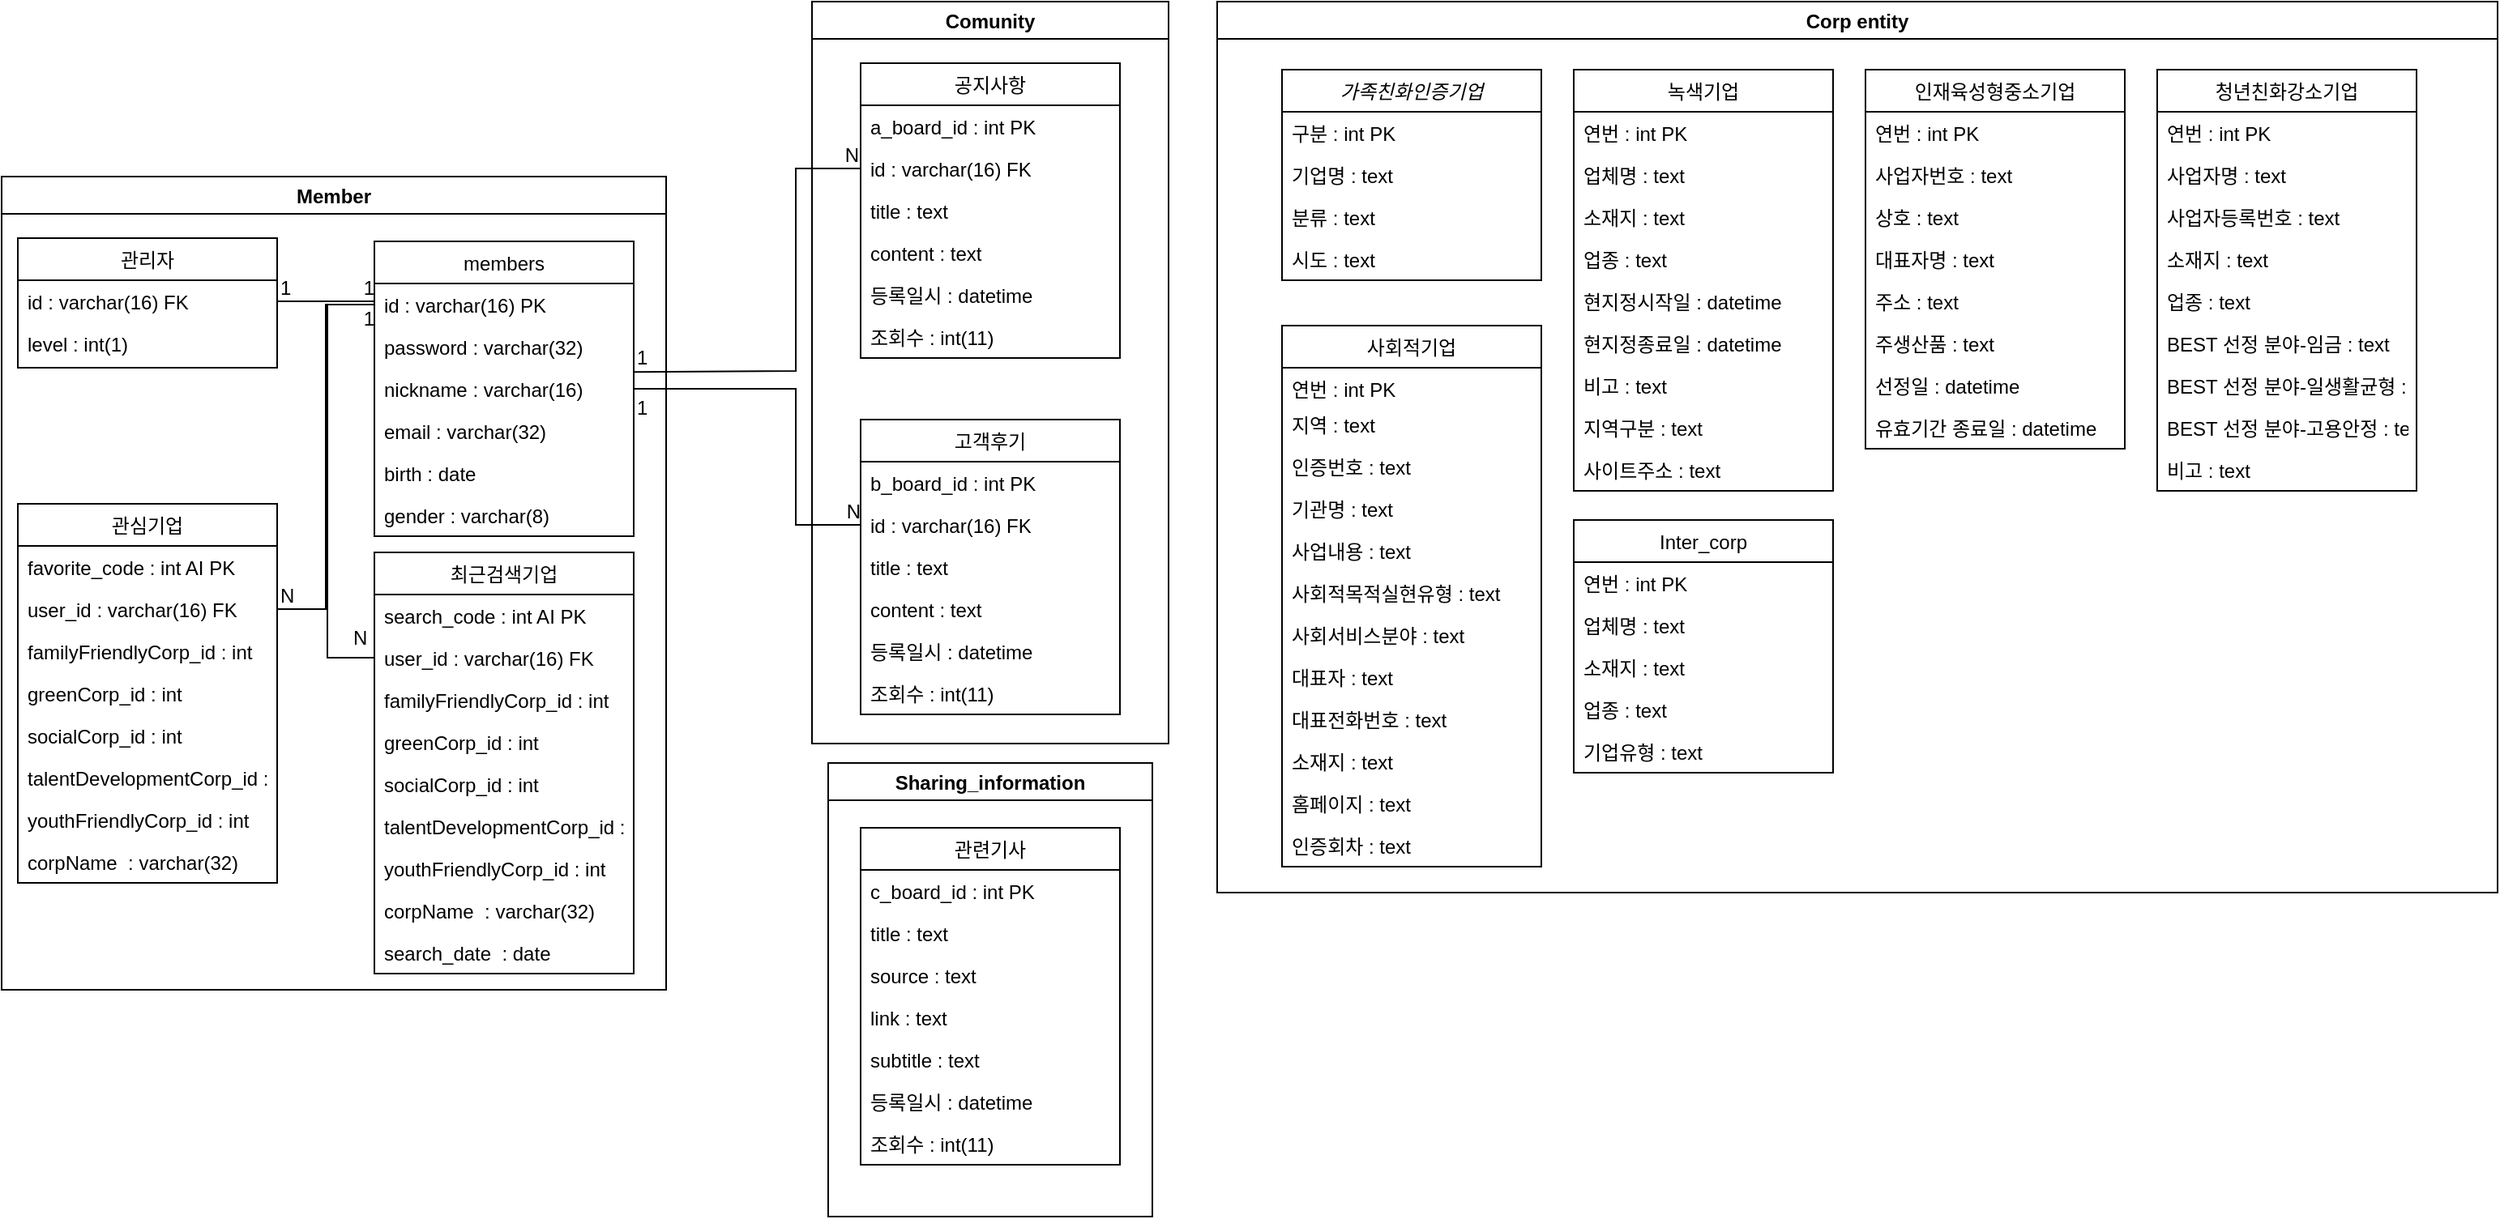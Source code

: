<mxfile version="15.5.2" type="device"><diagram id="C5RBs43oDa-KdzZeNtuy" name="Page-1"><mxGraphModel dx="2653" dy="881" grid="0" gridSize="10" guides="1" tooltips="1" connect="1" arrows="1" fold="1" page="1" pageScale="1" pageWidth="827" pageHeight="1169" math="0" shadow="0"><root><mxCell id="WIyWlLk6GJQsqaUBKTNV-0"/><mxCell id="WIyWlLk6GJQsqaUBKTNV-1" parent="WIyWlLk6GJQsqaUBKTNV-0"/><mxCell id="a91pyk7gyNpJtBXpGfQu-19" value="청년친화강소기업" style="swimlane;fontStyle=0;align=center;verticalAlign=top;childLayout=stackLayout;horizontal=1;startSize=26;horizontalStack=0;resizeParent=1;resizeLast=0;collapsible=1;marginBottom=0;rounded=0;shadow=0;strokeWidth=1;" parent="WIyWlLk6GJQsqaUBKTNV-1" vertex="1"><mxGeometry x="600" y="42" width="160" height="260" as="geometry"><mxRectangle x="550" y="140" width="160" height="26" as="alternateBounds"/></mxGeometry></mxCell><mxCell id="a91pyk7gyNpJtBXpGfQu-20" value="연번 : int PK" style="text;align=left;verticalAlign=top;spacingLeft=4;spacingRight=4;overflow=hidden;rotatable=0;points=[[0,0.5],[1,0.5]];portConstraint=eastwest;" parent="a91pyk7gyNpJtBXpGfQu-19" vertex="1"><mxGeometry y="26" width="160" height="26" as="geometry"/></mxCell><mxCell id="a91pyk7gyNpJtBXpGfQu-21" value="사업자명 : text" style="text;align=left;verticalAlign=top;spacingLeft=4;spacingRight=4;overflow=hidden;rotatable=0;points=[[0,0.5],[1,0.5]];portConstraint=eastwest;rounded=0;shadow=0;html=0;" parent="a91pyk7gyNpJtBXpGfQu-19" vertex="1"><mxGeometry y="52" width="160" height="26" as="geometry"/></mxCell><mxCell id="a91pyk7gyNpJtBXpGfQu-22" value="사업자등록번호 : text" style="text;align=left;verticalAlign=top;spacingLeft=4;spacingRight=4;overflow=hidden;rotatable=0;points=[[0,0.5],[1,0.5]];portConstraint=eastwest;rounded=0;shadow=0;html=0;" parent="a91pyk7gyNpJtBXpGfQu-19" vertex="1"><mxGeometry y="78" width="160" height="26" as="geometry"/></mxCell><mxCell id="a91pyk7gyNpJtBXpGfQu-23" value="소재지 : text" style="text;align=left;verticalAlign=top;spacingLeft=4;spacingRight=4;overflow=hidden;rotatable=0;points=[[0,0.5],[1,0.5]];portConstraint=eastwest;rounded=0;shadow=0;html=0;" parent="a91pyk7gyNpJtBXpGfQu-19" vertex="1"><mxGeometry y="104" width="160" height="26" as="geometry"/></mxCell><mxCell id="a91pyk7gyNpJtBXpGfQu-24" value="업종 : text" style="text;align=left;verticalAlign=top;spacingLeft=4;spacingRight=4;overflow=hidden;rotatable=0;points=[[0,0.5],[1,0.5]];portConstraint=eastwest;rounded=0;shadow=0;html=0;" parent="a91pyk7gyNpJtBXpGfQu-19" vertex="1"><mxGeometry y="130" width="160" height="26" as="geometry"/></mxCell><mxCell id="a91pyk7gyNpJtBXpGfQu-25" value="BEST 선정 분야-임금 : text" style="text;align=left;verticalAlign=top;spacingLeft=4;spacingRight=4;overflow=hidden;rotatable=0;points=[[0,0.5],[1,0.5]];portConstraint=eastwest;rounded=0;shadow=0;html=0;" parent="a91pyk7gyNpJtBXpGfQu-19" vertex="1"><mxGeometry y="156" width="160" height="26" as="geometry"/></mxCell><mxCell id="a91pyk7gyNpJtBXpGfQu-26" value="BEST 선정 분야-일생활균형 : text" style="text;align=left;verticalAlign=top;spacingLeft=4;spacingRight=4;overflow=hidden;rotatable=0;points=[[0,0.5],[1,0.5]];portConstraint=eastwest;rounded=0;shadow=0;html=0;" parent="a91pyk7gyNpJtBXpGfQu-19" vertex="1"><mxGeometry y="182" width="160" height="26" as="geometry"/></mxCell><mxCell id="a91pyk7gyNpJtBXpGfQu-27" value="BEST 선정 분야-고용안정 : text" style="text;align=left;verticalAlign=top;spacingLeft=4;spacingRight=4;overflow=hidden;rotatable=0;points=[[0,0.5],[1,0.5]];portConstraint=eastwest;rounded=0;shadow=0;html=0;" parent="a91pyk7gyNpJtBXpGfQu-19" vertex="1"><mxGeometry y="208" width="160" height="26" as="geometry"/></mxCell><mxCell id="a91pyk7gyNpJtBXpGfQu-28" value="비고 : text" style="text;align=left;verticalAlign=top;spacingLeft=4;spacingRight=4;overflow=hidden;rotatable=0;points=[[0,0.5],[1,0.5]];portConstraint=eastwest;rounded=0;shadow=0;html=0;" parent="a91pyk7gyNpJtBXpGfQu-19" vertex="1"><mxGeometry y="234" width="160" height="26" as="geometry"/></mxCell><mxCell id="a91pyk7gyNpJtBXpGfQu-31" value="Corp entity" style="swimlane;" parent="WIyWlLk6GJQsqaUBKTNV-1" vertex="1"><mxGeometry x="20" width="790" height="550" as="geometry"/></mxCell><mxCell id="a91pyk7gyNpJtBXpGfQu-32" value="가족친화인증기업" style="swimlane;fontStyle=2;align=center;verticalAlign=top;childLayout=stackLayout;horizontal=1;startSize=26;horizontalStack=0;resizeParent=1;resizeLast=0;collapsible=1;marginBottom=0;rounded=0;shadow=0;strokeWidth=1;" parent="a91pyk7gyNpJtBXpGfQu-31" vertex="1"><mxGeometry x="40" y="42" width="160" height="130" as="geometry"><mxRectangle x="230" y="140" width="160" height="26" as="alternateBounds"/></mxGeometry></mxCell><mxCell id="a91pyk7gyNpJtBXpGfQu-33" value="구분 : int PK" style="text;align=left;verticalAlign=top;spacingLeft=4;spacingRight=4;overflow=hidden;rotatable=0;points=[[0,0.5],[1,0.5]];portConstraint=eastwest;" parent="a91pyk7gyNpJtBXpGfQu-32" vertex="1"><mxGeometry y="26" width="160" height="26" as="geometry"/></mxCell><mxCell id="a91pyk7gyNpJtBXpGfQu-34" value="기업명 : text" style="text;align=left;verticalAlign=top;spacingLeft=4;spacingRight=4;overflow=hidden;rotatable=0;points=[[0,0.5],[1,0.5]];portConstraint=eastwest;rounded=0;shadow=0;html=0;" parent="a91pyk7gyNpJtBXpGfQu-32" vertex="1"><mxGeometry y="52" width="160" height="26" as="geometry"/></mxCell><mxCell id="a91pyk7gyNpJtBXpGfQu-35" value="분류 : text" style="text;align=left;verticalAlign=top;spacingLeft=4;spacingRight=4;overflow=hidden;rotatable=0;points=[[0,0.5],[1,0.5]];portConstraint=eastwest;rounded=0;shadow=0;html=0;" parent="a91pyk7gyNpJtBXpGfQu-32" vertex="1"><mxGeometry y="78" width="160" height="26" as="geometry"/></mxCell><mxCell id="a91pyk7gyNpJtBXpGfQu-36" value="시도 : text" style="text;align=left;verticalAlign=top;spacingLeft=4;spacingRight=4;overflow=hidden;rotatable=0;points=[[0,0.5],[1,0.5]];portConstraint=eastwest;rounded=0;shadow=0;html=0;" parent="a91pyk7gyNpJtBXpGfQu-32" vertex="1"><mxGeometry y="104" width="160" height="26" as="geometry"/></mxCell><mxCell id="a91pyk7gyNpJtBXpGfQu-37" value="녹색기업" style="swimlane;fontStyle=0;align=center;verticalAlign=top;childLayout=stackLayout;horizontal=1;startSize=26;horizontalStack=0;resizeParent=1;resizeLast=0;collapsible=1;marginBottom=0;rounded=0;shadow=0;strokeWidth=1;" parent="a91pyk7gyNpJtBXpGfQu-31" vertex="1"><mxGeometry x="220" y="42" width="160" height="260" as="geometry"><mxRectangle x="550" y="140" width="160" height="26" as="alternateBounds"/></mxGeometry></mxCell><mxCell id="a91pyk7gyNpJtBXpGfQu-38" value="연번 : int PK" style="text;align=left;verticalAlign=top;spacingLeft=4;spacingRight=4;overflow=hidden;rotatable=0;points=[[0,0.5],[1,0.5]];portConstraint=eastwest;" parent="a91pyk7gyNpJtBXpGfQu-37" vertex="1"><mxGeometry y="26" width="160" height="26" as="geometry"/></mxCell><mxCell id="a91pyk7gyNpJtBXpGfQu-39" value="업체명 : text" style="text;align=left;verticalAlign=top;spacingLeft=4;spacingRight=4;overflow=hidden;rotatable=0;points=[[0,0.5],[1,0.5]];portConstraint=eastwest;rounded=0;shadow=0;html=0;" parent="a91pyk7gyNpJtBXpGfQu-37" vertex="1"><mxGeometry y="52" width="160" height="26" as="geometry"/></mxCell><mxCell id="a91pyk7gyNpJtBXpGfQu-40" value="소재지 : text" style="text;align=left;verticalAlign=top;spacingLeft=4;spacingRight=4;overflow=hidden;rotatable=0;points=[[0,0.5],[1,0.5]];portConstraint=eastwest;rounded=0;shadow=0;html=0;" parent="a91pyk7gyNpJtBXpGfQu-37" vertex="1"><mxGeometry y="78" width="160" height="26" as="geometry"/></mxCell><mxCell id="a91pyk7gyNpJtBXpGfQu-41" value="업종 : text" style="text;align=left;verticalAlign=top;spacingLeft=4;spacingRight=4;overflow=hidden;rotatable=0;points=[[0,0.5],[1,0.5]];portConstraint=eastwest;rounded=0;shadow=0;html=0;" parent="a91pyk7gyNpJtBXpGfQu-37" vertex="1"><mxGeometry y="104" width="160" height="26" as="geometry"/></mxCell><mxCell id="a91pyk7gyNpJtBXpGfQu-42" value="현지정시작일 : datetime" style="text;align=left;verticalAlign=top;spacingLeft=4;spacingRight=4;overflow=hidden;rotatable=0;points=[[0,0.5],[1,0.5]];portConstraint=eastwest;rounded=0;shadow=0;html=0;" parent="a91pyk7gyNpJtBXpGfQu-37" vertex="1"><mxGeometry y="130" width="160" height="26" as="geometry"/></mxCell><mxCell id="a91pyk7gyNpJtBXpGfQu-43" value="현지정종료일 : datetime" style="text;align=left;verticalAlign=top;spacingLeft=4;spacingRight=4;overflow=hidden;rotatable=0;points=[[0,0.5],[1,0.5]];portConstraint=eastwest;rounded=0;shadow=0;html=0;" parent="a91pyk7gyNpJtBXpGfQu-37" vertex="1"><mxGeometry y="156" width="160" height="26" as="geometry"/></mxCell><mxCell id="a91pyk7gyNpJtBXpGfQu-44" value="비고 : text" style="text;align=left;verticalAlign=top;spacingLeft=4;spacingRight=4;overflow=hidden;rotatable=0;points=[[0,0.5],[1,0.5]];portConstraint=eastwest;rounded=0;shadow=0;html=0;" parent="a91pyk7gyNpJtBXpGfQu-37" vertex="1"><mxGeometry y="182" width="160" height="26" as="geometry"/></mxCell><mxCell id="a91pyk7gyNpJtBXpGfQu-45" value="지역구분 : text" style="text;align=left;verticalAlign=top;spacingLeft=4;spacingRight=4;overflow=hidden;rotatable=0;points=[[0,0.5],[1,0.5]];portConstraint=eastwest;rounded=0;shadow=0;html=0;" parent="a91pyk7gyNpJtBXpGfQu-37" vertex="1"><mxGeometry y="208" width="160" height="26" as="geometry"/></mxCell><mxCell id="a91pyk7gyNpJtBXpGfQu-46" value="사이트주소 : text" style="text;align=left;verticalAlign=top;spacingLeft=4;spacingRight=4;overflow=hidden;rotatable=0;points=[[0,0.5],[1,0.5]];portConstraint=eastwest;rounded=0;shadow=0;html=0;" parent="a91pyk7gyNpJtBXpGfQu-37" vertex="1"><mxGeometry y="234" width="160" height="26" as="geometry"/></mxCell><mxCell id="a91pyk7gyNpJtBXpGfQu-47" value="인재육성형중소기업" style="swimlane;fontStyle=0;align=center;verticalAlign=top;childLayout=stackLayout;horizontal=1;startSize=26;horizontalStack=0;resizeParent=1;resizeLast=0;collapsible=1;marginBottom=0;rounded=0;shadow=0;strokeWidth=1;" parent="a91pyk7gyNpJtBXpGfQu-31" vertex="1"><mxGeometry x="400" y="42" width="160" height="234" as="geometry"><mxRectangle x="550" y="140" width="160" height="26" as="alternateBounds"/></mxGeometry></mxCell><mxCell id="a91pyk7gyNpJtBXpGfQu-48" value="연번 : int PK" style="text;align=left;verticalAlign=top;spacingLeft=4;spacingRight=4;overflow=hidden;rotatable=0;points=[[0,0.5],[1,0.5]];portConstraint=eastwest;" parent="a91pyk7gyNpJtBXpGfQu-47" vertex="1"><mxGeometry y="26" width="160" height="26" as="geometry"/></mxCell><mxCell id="a91pyk7gyNpJtBXpGfQu-49" value="사업자번호 : text" style="text;align=left;verticalAlign=top;spacingLeft=4;spacingRight=4;overflow=hidden;rotatable=0;points=[[0,0.5],[1,0.5]];portConstraint=eastwest;rounded=0;shadow=0;html=0;" parent="a91pyk7gyNpJtBXpGfQu-47" vertex="1"><mxGeometry y="52" width="160" height="26" as="geometry"/></mxCell><mxCell id="a91pyk7gyNpJtBXpGfQu-50" value="상호 : text" style="text;align=left;verticalAlign=top;spacingLeft=4;spacingRight=4;overflow=hidden;rotatable=0;points=[[0,0.5],[1,0.5]];portConstraint=eastwest;rounded=0;shadow=0;html=0;" parent="a91pyk7gyNpJtBXpGfQu-47" vertex="1"><mxGeometry y="78" width="160" height="26" as="geometry"/></mxCell><mxCell id="a91pyk7gyNpJtBXpGfQu-51" value="대표자명 : text" style="text;align=left;verticalAlign=top;spacingLeft=4;spacingRight=4;overflow=hidden;rotatable=0;points=[[0,0.5],[1,0.5]];portConstraint=eastwest;rounded=0;shadow=0;html=0;" parent="a91pyk7gyNpJtBXpGfQu-47" vertex="1"><mxGeometry y="104" width="160" height="26" as="geometry"/></mxCell><mxCell id="a91pyk7gyNpJtBXpGfQu-52" value="주소 : text" style="text;align=left;verticalAlign=top;spacingLeft=4;spacingRight=4;overflow=hidden;rotatable=0;points=[[0,0.5],[1,0.5]];portConstraint=eastwest;rounded=0;shadow=0;html=0;" parent="a91pyk7gyNpJtBXpGfQu-47" vertex="1"><mxGeometry y="130" width="160" height="26" as="geometry"/></mxCell><mxCell id="a91pyk7gyNpJtBXpGfQu-53" value="주생산품 : text" style="text;align=left;verticalAlign=top;spacingLeft=4;spacingRight=4;overflow=hidden;rotatable=0;points=[[0,0.5],[1,0.5]];portConstraint=eastwest;rounded=0;shadow=0;html=0;" parent="a91pyk7gyNpJtBXpGfQu-47" vertex="1"><mxGeometry y="156" width="160" height="26" as="geometry"/></mxCell><mxCell id="a91pyk7gyNpJtBXpGfQu-54" value="선정일 : datetime" style="text;align=left;verticalAlign=top;spacingLeft=4;spacingRight=4;overflow=hidden;rotatable=0;points=[[0,0.5],[1,0.5]];portConstraint=eastwest;rounded=0;shadow=0;html=0;" parent="a91pyk7gyNpJtBXpGfQu-47" vertex="1"><mxGeometry y="182" width="160" height="26" as="geometry"/></mxCell><mxCell id="a91pyk7gyNpJtBXpGfQu-55" value="유효기간 종료일 : datetime" style="text;align=left;verticalAlign=top;spacingLeft=4;spacingRight=4;overflow=hidden;rotatable=0;points=[[0,0.5],[1,0.5]];portConstraint=eastwest;rounded=0;shadow=0;html=0;" parent="a91pyk7gyNpJtBXpGfQu-47" vertex="1"><mxGeometry y="208" width="160" height="26" as="geometry"/></mxCell><mxCell id="Lf-l6h3Pdl-UOhg28O7X-0" value="사회적기업" style="swimlane;fontStyle=0;align=center;verticalAlign=top;childLayout=stackLayout;horizontal=1;startSize=26;horizontalStack=0;resizeParent=1;resizeLast=0;collapsible=1;marginBottom=0;rounded=0;shadow=0;strokeWidth=1;" parent="a91pyk7gyNpJtBXpGfQu-31" vertex="1"><mxGeometry x="40" y="200" width="160" height="334" as="geometry"><mxRectangle x="550" y="140" width="160" height="26" as="alternateBounds"/></mxGeometry></mxCell><mxCell id="Lf-l6h3Pdl-UOhg28O7X-1" value="연번 : int PK" style="text;align=left;verticalAlign=top;spacingLeft=4;spacingRight=4;overflow=hidden;rotatable=0;points=[[0,0.5],[1,0.5]];portConstraint=eastwest;" parent="Lf-l6h3Pdl-UOhg28O7X-0" vertex="1"><mxGeometry y="26" width="160" height="22" as="geometry"/></mxCell><mxCell id="Lf-l6h3Pdl-UOhg28O7X-2" value="지역 : text" style="text;align=left;verticalAlign=top;spacingLeft=4;spacingRight=4;overflow=hidden;rotatable=0;points=[[0,0.5],[1,0.5]];portConstraint=eastwest;rounded=0;shadow=0;html=0;" parent="Lf-l6h3Pdl-UOhg28O7X-0" vertex="1"><mxGeometry y="48" width="160" height="26" as="geometry"/></mxCell><mxCell id="Lf-l6h3Pdl-UOhg28O7X-3" value="인증번호 : text    " style="text;align=left;verticalAlign=top;spacingLeft=4;spacingRight=4;overflow=hidden;rotatable=0;points=[[0,0.5],[1,0.5]];portConstraint=eastwest;rounded=0;shadow=0;html=0;" parent="Lf-l6h3Pdl-UOhg28O7X-0" vertex="1"><mxGeometry y="74" width="160" height="26" as="geometry"/></mxCell><mxCell id="Lf-l6h3Pdl-UOhg28O7X-4" value="기관명 : text" style="text;align=left;verticalAlign=top;spacingLeft=4;spacingRight=4;overflow=hidden;rotatable=0;points=[[0,0.5],[1,0.5]];portConstraint=eastwest;rounded=0;shadow=0;html=0;" parent="Lf-l6h3Pdl-UOhg28O7X-0" vertex="1"><mxGeometry y="100" width="160" height="26" as="geometry"/></mxCell><mxCell id="Lf-l6h3Pdl-UOhg28O7X-5" value="사업내용 : text" style="text;align=left;verticalAlign=top;spacingLeft=4;spacingRight=4;overflow=hidden;rotatable=0;points=[[0,0.5],[1,0.5]];portConstraint=eastwest;rounded=0;shadow=0;html=0;" parent="Lf-l6h3Pdl-UOhg28O7X-0" vertex="1"><mxGeometry y="126" width="160" height="26" as="geometry"/></mxCell><mxCell id="Lf-l6h3Pdl-UOhg28O7X-6" value="사회적목적실현유형 : text" style="text;align=left;verticalAlign=top;spacingLeft=4;spacingRight=4;overflow=hidden;rotatable=0;points=[[0,0.5],[1,0.5]];portConstraint=eastwest;rounded=0;shadow=0;html=0;" parent="Lf-l6h3Pdl-UOhg28O7X-0" vertex="1"><mxGeometry y="152" width="160" height="26" as="geometry"/></mxCell><mxCell id="Lf-l6h3Pdl-UOhg28O7X-7" value="사회서비스분야 : text" style="text;align=left;verticalAlign=top;spacingLeft=4;spacingRight=4;overflow=hidden;rotatable=0;points=[[0,0.5],[1,0.5]];portConstraint=eastwest;rounded=0;shadow=0;html=0;" parent="Lf-l6h3Pdl-UOhg28O7X-0" vertex="1"><mxGeometry y="178" width="160" height="26" as="geometry"/></mxCell><mxCell id="Lf-l6h3Pdl-UOhg28O7X-8" value="대표자 : text" style="text;align=left;verticalAlign=top;spacingLeft=4;spacingRight=4;overflow=hidden;rotatable=0;points=[[0,0.5],[1,0.5]];portConstraint=eastwest;rounded=0;shadow=0;html=0;" parent="Lf-l6h3Pdl-UOhg28O7X-0" vertex="1"><mxGeometry y="204" width="160" height="26" as="geometry"/></mxCell><mxCell id="Lf-l6h3Pdl-UOhg28O7X-9" value="대표전화번호 : text" style="text;align=left;verticalAlign=top;spacingLeft=4;spacingRight=4;overflow=hidden;rotatable=0;points=[[0,0.5],[1,0.5]];portConstraint=eastwest;rounded=0;shadow=0;html=0;" parent="Lf-l6h3Pdl-UOhg28O7X-0" vertex="1"><mxGeometry y="230" width="160" height="26" as="geometry"/></mxCell><mxCell id="Lf-l6h3Pdl-UOhg28O7X-11" value="소재지 : text" style="text;align=left;verticalAlign=top;spacingLeft=4;spacingRight=4;overflow=hidden;rotatable=0;points=[[0,0.5],[1,0.5]];portConstraint=eastwest;rounded=0;shadow=0;html=0;" parent="Lf-l6h3Pdl-UOhg28O7X-0" vertex="1"><mxGeometry y="256" width="160" height="26" as="geometry"/></mxCell><mxCell id="Lf-l6h3Pdl-UOhg28O7X-13" value="홈페이지 : text" style="text;align=left;verticalAlign=top;spacingLeft=4;spacingRight=4;overflow=hidden;rotatable=0;points=[[0,0.5],[1,0.5]];portConstraint=eastwest;rounded=0;shadow=0;html=0;" parent="Lf-l6h3Pdl-UOhg28O7X-0" vertex="1"><mxGeometry y="282" width="160" height="26" as="geometry"/></mxCell><mxCell id="Lf-l6h3Pdl-UOhg28O7X-14" value="인증회차 : text" style="text;align=left;verticalAlign=top;spacingLeft=4;spacingRight=4;overflow=hidden;rotatable=0;points=[[0,0.5],[1,0.5]];portConstraint=eastwest;rounded=0;shadow=0;html=0;" parent="Lf-l6h3Pdl-UOhg28O7X-0" vertex="1"><mxGeometry y="308" width="160" height="26" as="geometry"/></mxCell><mxCell id="KkOy24Xyz2Y0xOCBQTUt-0" value="Inter_corp" style="swimlane;fontStyle=0;align=center;verticalAlign=top;childLayout=stackLayout;horizontal=1;startSize=26;horizontalStack=0;resizeParent=1;resizeLast=0;collapsible=1;marginBottom=0;rounded=0;shadow=0;strokeWidth=1;" parent="a91pyk7gyNpJtBXpGfQu-31" vertex="1"><mxGeometry x="220" y="320" width="160" height="156" as="geometry"><mxRectangle x="550" y="140" width="160" height="26" as="alternateBounds"/></mxGeometry></mxCell><mxCell id="KkOy24Xyz2Y0xOCBQTUt-1" value="연번 : int PK" style="text;align=left;verticalAlign=top;spacingLeft=4;spacingRight=4;overflow=hidden;rotatable=0;points=[[0,0.5],[1,0.5]];portConstraint=eastwest;" parent="KkOy24Xyz2Y0xOCBQTUt-0" vertex="1"><mxGeometry y="26" width="160" height="26" as="geometry"/></mxCell><mxCell id="KkOy24Xyz2Y0xOCBQTUt-2" value="업체명 : text" style="text;align=left;verticalAlign=top;spacingLeft=4;spacingRight=4;overflow=hidden;rotatable=0;points=[[0,0.5],[1,0.5]];portConstraint=eastwest;rounded=0;shadow=0;html=0;" parent="KkOy24Xyz2Y0xOCBQTUt-0" vertex="1"><mxGeometry y="52" width="160" height="26" as="geometry"/></mxCell><mxCell id="KkOy24Xyz2Y0xOCBQTUt-3" value="소재지 : text" style="text;align=left;verticalAlign=top;spacingLeft=4;spacingRight=4;overflow=hidden;rotatable=0;points=[[0,0.5],[1,0.5]];portConstraint=eastwest;rounded=0;shadow=0;html=0;" parent="KkOy24Xyz2Y0xOCBQTUt-0" vertex="1"><mxGeometry y="78" width="160" height="26" as="geometry"/></mxCell><mxCell id="KkOy24Xyz2Y0xOCBQTUt-4" value="업종 : text" style="text;align=left;verticalAlign=top;spacingLeft=4;spacingRight=4;overflow=hidden;rotatable=0;points=[[0,0.5],[1,0.5]];portConstraint=eastwest;rounded=0;shadow=0;html=0;" parent="KkOy24Xyz2Y0xOCBQTUt-0" vertex="1"><mxGeometry y="104" width="160" height="26" as="geometry"/></mxCell><mxCell id="KkOy24Xyz2Y0xOCBQTUt-5" value="기업유형 : text" style="text;align=left;verticalAlign=top;spacingLeft=4;spacingRight=4;overflow=hidden;rotatable=0;points=[[0,0.5],[1,0.5]];portConstraint=eastwest;rounded=0;shadow=0;html=0;" parent="KkOy24Xyz2Y0xOCBQTUt-0" vertex="1"><mxGeometry y="130" width="160" height="26" as="geometry"/></mxCell><mxCell id="a91pyk7gyNpJtBXpGfQu-81" value="members" style="swimlane;fontStyle=0;align=center;verticalAlign=top;childLayout=stackLayout;horizontal=1;startSize=26;horizontalStack=0;resizeParent=1;resizeLast=0;collapsible=1;marginBottom=0;rounded=0;shadow=0;strokeWidth=1;" parent="WIyWlLk6GJQsqaUBKTNV-1" vertex="1"><mxGeometry x="-500" y="148" width="160" height="182" as="geometry"><mxRectangle x="550" y="140" width="160" height="26" as="alternateBounds"/></mxGeometry></mxCell><mxCell id="NT6KiNGa5uSSTmGlqLlA-0" value="" style="endArrow=none;html=1;rounded=0;exitX=1;exitY=0.5;exitDx=0;exitDy=0;" parent="a91pyk7gyNpJtBXpGfQu-81" edge="1" source="a91pyk7gyNpJtBXpGfQu-94"><mxGeometry relative="1" as="geometry"><mxPoint x="-30" y="44" as="sourcePoint"/><mxPoint y="37" as="targetPoint"/><Array as="points"><mxPoint x="-30" y="37"/></Array></mxGeometry></mxCell><mxCell id="NT6KiNGa5uSSTmGlqLlA-1" value="1" style="resizable=0;html=1;align=left;verticalAlign=bottom;" parent="NT6KiNGa5uSSTmGlqLlA-0" connectable="0" vertex="1"><mxGeometry x="-1" relative="1" as="geometry"/></mxCell><mxCell id="NT6KiNGa5uSSTmGlqLlA-2" value="1" style="resizable=0;html=1;align=right;verticalAlign=bottom;" parent="NT6KiNGa5uSSTmGlqLlA-0" connectable="0" vertex="1"><mxGeometry x="1" relative="1" as="geometry"/></mxCell><mxCell id="a91pyk7gyNpJtBXpGfQu-82" value="id : varchar(16) PK" style="text;align=left;verticalAlign=top;spacingLeft=4;spacingRight=4;overflow=hidden;rotatable=0;points=[[0,0.5],[1,0.5]];portConstraint=eastwest;" parent="a91pyk7gyNpJtBXpGfQu-81" vertex="1"><mxGeometry y="26" width="160" height="26" as="geometry"/></mxCell><mxCell id="a91pyk7gyNpJtBXpGfQu-83" value="password : varchar(32)" style="text;align=left;verticalAlign=top;spacingLeft=4;spacingRight=4;overflow=hidden;rotatable=0;points=[[0,0.5],[1,0.5]];portConstraint=eastwest;rounded=0;shadow=0;html=0;" parent="a91pyk7gyNpJtBXpGfQu-81" vertex="1"><mxGeometry y="52" width="160" height="26" as="geometry"/></mxCell><mxCell id="a91pyk7gyNpJtBXpGfQu-84" value="nickname : varchar(16)" style="text;align=left;verticalAlign=top;spacingLeft=4;spacingRight=4;overflow=hidden;rotatable=0;points=[[0,0.5],[1,0.5]];portConstraint=eastwest;rounded=0;shadow=0;html=0;" parent="a91pyk7gyNpJtBXpGfQu-81" vertex="1"><mxGeometry y="78" width="160" height="26" as="geometry"/></mxCell><mxCell id="a91pyk7gyNpJtBXpGfQu-85" value="email : varchar(32)" style="text;align=left;verticalAlign=top;spacingLeft=4;spacingRight=4;overflow=hidden;rotatable=0;points=[[0,0.5],[1,0.5]];portConstraint=eastwest;rounded=0;shadow=0;html=0;" parent="a91pyk7gyNpJtBXpGfQu-81" vertex="1"><mxGeometry y="104" width="160" height="26" as="geometry"/></mxCell><mxCell id="a91pyk7gyNpJtBXpGfQu-86" value="birth : date" style="text;align=left;verticalAlign=top;spacingLeft=4;spacingRight=4;overflow=hidden;rotatable=0;points=[[0,0.5],[1,0.5]];portConstraint=eastwest;rounded=0;shadow=0;html=0;" parent="a91pyk7gyNpJtBXpGfQu-81" vertex="1"><mxGeometry y="130" width="160" height="26" as="geometry"/></mxCell><mxCell id="a91pyk7gyNpJtBXpGfQu-87" value="gender : varchar(8)" style="text;align=left;verticalAlign=top;spacingLeft=4;spacingRight=4;overflow=hidden;rotatable=0;points=[[0,0.5],[1,0.5]];portConstraint=eastwest;rounded=0;shadow=0;html=0;" parent="a91pyk7gyNpJtBXpGfQu-81" vertex="1"><mxGeometry y="156" width="160" height="26" as="geometry"/></mxCell><mxCell id="a91pyk7gyNpJtBXpGfQu-108" value="공지사항" style="swimlane;fontStyle=0;align=center;verticalAlign=top;childLayout=stackLayout;horizontal=1;startSize=26;horizontalStack=0;resizeParent=1;resizeLast=0;collapsible=1;marginBottom=0;rounded=0;shadow=0;strokeWidth=1;" parent="WIyWlLk6GJQsqaUBKTNV-1" vertex="1"><mxGeometry x="-200" y="38" width="160" height="182" as="geometry"><mxRectangle x="550" y="140" width="160" height="26" as="alternateBounds"/></mxGeometry></mxCell><mxCell id="a91pyk7gyNpJtBXpGfQu-109" value="a_board_id : int PK" style="text;align=left;verticalAlign=top;spacingLeft=4;spacingRight=4;overflow=hidden;rotatable=0;points=[[0,0.5],[1,0.5]];portConstraint=eastwest;" parent="a91pyk7gyNpJtBXpGfQu-108" vertex="1"><mxGeometry y="26" width="160" height="26" as="geometry"/></mxCell><mxCell id="a91pyk7gyNpJtBXpGfQu-110" value="id : varchar(16) FK" style="text;align=left;verticalAlign=top;spacingLeft=4;spacingRight=4;overflow=hidden;rotatable=0;points=[[0,0.5],[1,0.5]];portConstraint=eastwest;rounded=0;shadow=0;html=0;" parent="a91pyk7gyNpJtBXpGfQu-108" vertex="1"><mxGeometry y="52" width="160" height="26" as="geometry"/></mxCell><mxCell id="a91pyk7gyNpJtBXpGfQu-111" value="title : text" style="text;align=left;verticalAlign=top;spacingLeft=4;spacingRight=4;overflow=hidden;rotatable=0;points=[[0,0.5],[1,0.5]];portConstraint=eastwest;rounded=0;shadow=0;html=0;" parent="a91pyk7gyNpJtBXpGfQu-108" vertex="1"><mxGeometry y="78" width="160" height="26" as="geometry"/></mxCell><mxCell id="a91pyk7gyNpJtBXpGfQu-112" value="content : text" style="text;align=left;verticalAlign=top;spacingLeft=4;spacingRight=4;overflow=hidden;rotatable=0;points=[[0,0.5],[1,0.5]];portConstraint=eastwest;rounded=0;shadow=0;html=0;" parent="a91pyk7gyNpJtBXpGfQu-108" vertex="1"><mxGeometry y="104" width="160" height="26" as="geometry"/></mxCell><mxCell id="a91pyk7gyNpJtBXpGfQu-114" value="등록일시 : datetime" style="text;align=left;verticalAlign=top;spacingLeft=4;spacingRight=4;overflow=hidden;rotatable=0;points=[[0,0.5],[1,0.5]];portConstraint=eastwest;rounded=0;shadow=0;html=0;" parent="a91pyk7gyNpJtBXpGfQu-108" vertex="1"><mxGeometry y="130" width="160" height="26" as="geometry"/></mxCell><mxCell id="a91pyk7gyNpJtBXpGfQu-115" value="조회수 : int(11)" style="text;align=left;verticalAlign=top;spacingLeft=4;spacingRight=4;overflow=hidden;rotatable=0;points=[[0,0.5],[1,0.5]];portConstraint=eastwest;rounded=0;shadow=0;html=0;" parent="a91pyk7gyNpJtBXpGfQu-108" vertex="1"><mxGeometry y="156" width="160" height="26" as="geometry"/></mxCell><mxCell id="a91pyk7gyNpJtBXpGfQu-116" value="고객후기" style="swimlane;fontStyle=0;align=center;verticalAlign=top;childLayout=stackLayout;horizontal=1;startSize=26;horizontalStack=0;resizeParent=1;resizeLast=0;collapsible=1;marginBottom=0;rounded=0;shadow=0;strokeWidth=1;" parent="WIyWlLk6GJQsqaUBKTNV-1" vertex="1"><mxGeometry x="-200" y="258" width="160" height="182" as="geometry"><mxRectangle x="550" y="140" width="160" height="26" as="alternateBounds"/></mxGeometry></mxCell><mxCell id="a91pyk7gyNpJtBXpGfQu-117" value="b_board_id : int PK" style="text;align=left;verticalAlign=top;spacingLeft=4;spacingRight=4;overflow=hidden;rotatable=0;points=[[0,0.5],[1,0.5]];portConstraint=eastwest;" parent="a91pyk7gyNpJtBXpGfQu-116" vertex="1"><mxGeometry y="26" width="160" height="26" as="geometry"/></mxCell><mxCell id="a91pyk7gyNpJtBXpGfQu-118" value="id : varchar(16) FK" style="text;align=left;verticalAlign=top;spacingLeft=4;spacingRight=4;overflow=hidden;rotatable=0;points=[[0,0.5],[1,0.5]];portConstraint=eastwest;rounded=0;shadow=0;html=0;" parent="a91pyk7gyNpJtBXpGfQu-116" vertex="1"><mxGeometry y="52" width="160" height="26" as="geometry"/></mxCell><mxCell id="a91pyk7gyNpJtBXpGfQu-119" value="title : text" style="text;align=left;verticalAlign=top;spacingLeft=4;spacingRight=4;overflow=hidden;rotatable=0;points=[[0,0.5],[1,0.5]];portConstraint=eastwest;rounded=0;shadow=0;html=0;" parent="a91pyk7gyNpJtBXpGfQu-116" vertex="1"><mxGeometry y="78" width="160" height="26" as="geometry"/></mxCell><mxCell id="a91pyk7gyNpJtBXpGfQu-120" value="content : text" style="text;align=left;verticalAlign=top;spacingLeft=4;spacingRight=4;overflow=hidden;rotatable=0;points=[[0,0.5],[1,0.5]];portConstraint=eastwest;rounded=0;shadow=0;html=0;" parent="a91pyk7gyNpJtBXpGfQu-116" vertex="1"><mxGeometry y="104" width="160" height="26" as="geometry"/></mxCell><mxCell id="a91pyk7gyNpJtBXpGfQu-121" value="등록일시 : datetime" style="text;align=left;verticalAlign=top;spacingLeft=4;spacingRight=4;overflow=hidden;rotatable=0;points=[[0,0.5],[1,0.5]];portConstraint=eastwest;rounded=0;shadow=0;html=0;" parent="a91pyk7gyNpJtBXpGfQu-116" vertex="1"><mxGeometry y="130" width="160" height="26" as="geometry"/></mxCell><mxCell id="a91pyk7gyNpJtBXpGfQu-122" value="조회수 : int(11)" style="text;align=left;verticalAlign=top;spacingLeft=4;spacingRight=4;overflow=hidden;rotatable=0;points=[[0,0.5],[1,0.5]];portConstraint=eastwest;rounded=0;shadow=0;html=0;" parent="a91pyk7gyNpJtBXpGfQu-116" vertex="1"><mxGeometry y="156" width="160" height="26" as="geometry"/></mxCell><mxCell id="a91pyk7gyNpJtBXpGfQu-135" value="" style="endArrow=none;html=1;rounded=0;entryX=0;entryY=0.5;entryDx=0;entryDy=0;exitX=1.003;exitY=0.1;exitDx=0;exitDy=0;exitPerimeter=0;" parent="WIyWlLk6GJQsqaUBKTNV-1" source="a91pyk7gyNpJtBXpGfQu-84" target="a91pyk7gyNpJtBXpGfQu-110" edge="1"><mxGeometry relative="1" as="geometry"><mxPoint x="-285" y="228" as="sourcePoint"/><mxPoint x="-125" y="228" as="targetPoint"/><Array as="points"><mxPoint x="-240" y="228"/><mxPoint x="-240" y="103"/></Array></mxGeometry></mxCell><mxCell id="a91pyk7gyNpJtBXpGfQu-136" value="1" style="resizable=0;html=1;align=left;verticalAlign=bottom;" parent="a91pyk7gyNpJtBXpGfQu-135" connectable="0" vertex="1"><mxGeometry x="-1" relative="1" as="geometry"/></mxCell><mxCell id="a91pyk7gyNpJtBXpGfQu-137" value="N" style="resizable=0;html=1;align=right;verticalAlign=bottom;" parent="a91pyk7gyNpJtBXpGfQu-135" connectable="0" vertex="1"><mxGeometry x="1" relative="1" as="geometry"/></mxCell><mxCell id="a91pyk7gyNpJtBXpGfQu-138" value="" style="endArrow=none;html=1;rounded=0;entryX=0;entryY=0.5;entryDx=0;entryDy=0;exitX=1;exitY=0.5;exitDx=0;exitDy=0;" parent="WIyWlLk6GJQsqaUBKTNV-1" source="a91pyk7gyNpJtBXpGfQu-84" target="a91pyk7gyNpJtBXpGfQu-118" edge="1"><mxGeometry relative="1" as="geometry"><mxPoint x="-285" y="238" as="sourcePoint"/><mxPoint x="-210" y="358" as="targetPoint"/><Array as="points"><mxPoint x="-240" y="239"/><mxPoint x="-240" y="323"/></Array></mxGeometry></mxCell><mxCell id="a91pyk7gyNpJtBXpGfQu-139" value="1" style="resizable=0;html=1;align=left;verticalAlign=bottom;" parent="a91pyk7gyNpJtBXpGfQu-138" connectable="0" vertex="1"><mxGeometry x="-1" relative="1" as="geometry"><mxPoint y="20" as="offset"/></mxGeometry></mxCell><mxCell id="a91pyk7gyNpJtBXpGfQu-140" value="N" style="resizable=0;html=1;align=right;verticalAlign=bottom;" parent="a91pyk7gyNpJtBXpGfQu-138" connectable="0" vertex="1"><mxGeometry x="1" relative="1" as="geometry"/></mxCell><mxCell id="a91pyk7gyNpJtBXpGfQu-141" value="Member" style="swimlane;" parent="WIyWlLk6GJQsqaUBKTNV-1" vertex="1"><mxGeometry x="-730" y="108" width="410" height="502" as="geometry"/></mxCell><mxCell id="Ja6GYktV8ri90k5-H1q8-9" value="관심기업" style="swimlane;fontStyle=0;align=center;verticalAlign=top;childLayout=stackLayout;horizontal=1;startSize=26;horizontalStack=0;resizeParent=1;resizeLast=0;collapsible=1;marginBottom=0;rounded=0;shadow=0;strokeWidth=1;" vertex="1" parent="a91pyk7gyNpJtBXpGfQu-141"><mxGeometry x="10" y="202" width="160" height="234" as="geometry"><mxRectangle x="550" y="140" width="160" height="26" as="alternateBounds"/></mxGeometry></mxCell><mxCell id="Ja6GYktV8ri90k5-H1q8-10" value="favorite_code : int AI PK" style="text;align=left;verticalAlign=top;spacingLeft=4;spacingRight=4;overflow=hidden;rotatable=0;points=[[0,0.5],[1,0.5]];portConstraint=eastwest;" vertex="1" parent="Ja6GYktV8ri90k5-H1q8-9"><mxGeometry y="26" width="160" height="26" as="geometry"/></mxCell><mxCell id="Ja6GYktV8ri90k5-H1q8-11" value="user_id : varchar(16) FK" style="text;align=left;verticalAlign=top;spacingLeft=4;spacingRight=4;overflow=hidden;rotatable=0;points=[[0,0.5],[1,0.5]];portConstraint=eastwest;rounded=0;shadow=0;html=0;" vertex="1" parent="Ja6GYktV8ri90k5-H1q8-9"><mxGeometry y="52" width="160" height="26" as="geometry"/></mxCell><mxCell id="Ja6GYktV8ri90k5-H1q8-12" value="familyFriendlyCorp_id : int" style="text;align=left;verticalAlign=top;spacingLeft=4;spacingRight=4;overflow=hidden;rotatable=0;points=[[0,0.5],[1,0.5]];portConstraint=eastwest;rounded=0;shadow=0;html=0;" vertex="1" parent="Ja6GYktV8ri90k5-H1q8-9"><mxGeometry y="78" width="160" height="26" as="geometry"/></mxCell><mxCell id="Ja6GYktV8ri90k5-H1q8-13" value="greenCorp_id : int" style="text;align=left;verticalAlign=top;spacingLeft=4;spacingRight=4;overflow=hidden;rotatable=0;points=[[0,0.5],[1,0.5]];portConstraint=eastwest;rounded=0;shadow=0;html=0;" vertex="1" parent="Ja6GYktV8ri90k5-H1q8-9"><mxGeometry y="104" width="160" height="26" as="geometry"/></mxCell><mxCell id="Ja6GYktV8ri90k5-H1q8-14" value="socialCorp_id : int" style="text;align=left;verticalAlign=top;spacingLeft=4;spacingRight=4;overflow=hidden;rotatable=0;points=[[0,0.5],[1,0.5]];portConstraint=eastwest;rounded=0;shadow=0;html=0;" vertex="1" parent="Ja6GYktV8ri90k5-H1q8-9"><mxGeometry y="130" width="160" height="26" as="geometry"/></mxCell><mxCell id="Ja6GYktV8ri90k5-H1q8-15" value="talentDevelopmentCorp_id : int" style="text;align=left;verticalAlign=top;spacingLeft=4;spacingRight=4;overflow=hidden;rotatable=0;points=[[0,0.5],[1,0.5]];portConstraint=eastwest;rounded=0;shadow=0;html=0;" vertex="1" parent="Ja6GYktV8ri90k5-H1q8-9"><mxGeometry y="156" width="160" height="26" as="geometry"/></mxCell><mxCell id="Ja6GYktV8ri90k5-H1q8-16" value="youthFriendlyCorp_id : int" style="text;align=left;verticalAlign=top;spacingLeft=4;spacingRight=4;overflow=hidden;rotatable=0;points=[[0,0.5],[1,0.5]];portConstraint=eastwest;rounded=0;shadow=0;html=0;" vertex="1" parent="Ja6GYktV8ri90k5-H1q8-9"><mxGeometry y="182" width="160" height="26" as="geometry"/></mxCell><mxCell id="Ja6GYktV8ri90k5-H1q8-17" value="corpName  : varchar(32)" style="text;align=left;verticalAlign=top;spacingLeft=4;spacingRight=4;overflow=hidden;rotatable=0;points=[[0,0.5],[1,0.5]];portConstraint=eastwest;rounded=0;shadow=0;html=0;" vertex="1" parent="Ja6GYktV8ri90k5-H1q8-9"><mxGeometry y="208" width="160" height="26" as="geometry"/></mxCell><mxCell id="Ja6GYktV8ri90k5-H1q8-0" value="최근검색기업" style="swimlane;fontStyle=0;align=center;verticalAlign=top;childLayout=stackLayout;horizontal=1;startSize=26;horizontalStack=0;resizeParent=1;resizeLast=0;collapsible=1;marginBottom=0;rounded=0;shadow=0;strokeWidth=1;" vertex="1" parent="a91pyk7gyNpJtBXpGfQu-141"><mxGeometry x="230" y="232" width="160" height="260" as="geometry"><mxRectangle x="550" y="140" width="160" height="26" as="alternateBounds"/></mxGeometry></mxCell><mxCell id="Ja6GYktV8ri90k5-H1q8-1" value="search_code : int AI PK" style="text;align=left;verticalAlign=top;spacingLeft=4;spacingRight=4;overflow=hidden;rotatable=0;points=[[0,0.5],[1,0.5]];portConstraint=eastwest;" vertex="1" parent="Ja6GYktV8ri90k5-H1q8-0"><mxGeometry y="26" width="160" height="26" as="geometry"/></mxCell><mxCell id="Ja6GYktV8ri90k5-H1q8-2" value="user_id : varchar(16) FK" style="text;align=left;verticalAlign=top;spacingLeft=4;spacingRight=4;overflow=hidden;rotatable=0;points=[[0,0.5],[1,0.5]];portConstraint=eastwest;rounded=0;shadow=0;html=0;" vertex="1" parent="Ja6GYktV8ri90k5-H1q8-0"><mxGeometry y="52" width="160" height="26" as="geometry"/></mxCell><mxCell id="Ja6GYktV8ri90k5-H1q8-3" value="familyFriendlyCorp_id : int" style="text;align=left;verticalAlign=top;spacingLeft=4;spacingRight=4;overflow=hidden;rotatable=0;points=[[0,0.5],[1,0.5]];portConstraint=eastwest;rounded=0;shadow=0;html=0;" vertex="1" parent="Ja6GYktV8ri90k5-H1q8-0"><mxGeometry y="78" width="160" height="26" as="geometry"/></mxCell><mxCell id="Ja6GYktV8ri90k5-H1q8-4" value="greenCorp_id : int" style="text;align=left;verticalAlign=top;spacingLeft=4;spacingRight=4;overflow=hidden;rotatable=0;points=[[0,0.5],[1,0.5]];portConstraint=eastwest;rounded=0;shadow=0;html=0;" vertex="1" parent="Ja6GYktV8ri90k5-H1q8-0"><mxGeometry y="104" width="160" height="26" as="geometry"/></mxCell><mxCell id="Ja6GYktV8ri90k5-H1q8-5" value="socialCorp_id : int" style="text;align=left;verticalAlign=top;spacingLeft=4;spacingRight=4;overflow=hidden;rotatable=0;points=[[0,0.5],[1,0.5]];portConstraint=eastwest;rounded=0;shadow=0;html=0;" vertex="1" parent="Ja6GYktV8ri90k5-H1q8-0"><mxGeometry y="130" width="160" height="26" as="geometry"/></mxCell><mxCell id="Ja6GYktV8ri90k5-H1q8-6" value="talentDevelopmentCorp_id : int" style="text;align=left;verticalAlign=top;spacingLeft=4;spacingRight=4;overflow=hidden;rotatable=0;points=[[0,0.5],[1,0.5]];portConstraint=eastwest;rounded=0;shadow=0;html=0;" vertex="1" parent="Ja6GYktV8ri90k5-H1q8-0"><mxGeometry y="156" width="160" height="26" as="geometry"/></mxCell><mxCell id="Ja6GYktV8ri90k5-H1q8-7" value="youthFriendlyCorp_id : int" style="text;align=left;verticalAlign=top;spacingLeft=4;spacingRight=4;overflow=hidden;rotatable=0;points=[[0,0.5],[1,0.5]];portConstraint=eastwest;rounded=0;shadow=0;html=0;" vertex="1" parent="Ja6GYktV8ri90k5-H1q8-0"><mxGeometry y="182" width="160" height="26" as="geometry"/></mxCell><mxCell id="Ja6GYktV8ri90k5-H1q8-8" value="corpName  : varchar(32)" style="text;align=left;verticalAlign=top;spacingLeft=4;spacingRight=4;overflow=hidden;rotatable=0;points=[[0,0.5],[1,0.5]];portConstraint=eastwest;rounded=0;shadow=0;html=0;" vertex="1" parent="Ja6GYktV8ri90k5-H1q8-0"><mxGeometry y="208" width="160" height="26" as="geometry"/></mxCell><mxCell id="Ja6GYktV8ri90k5-H1q8-18" value="search_date  : date" style="text;align=left;verticalAlign=top;spacingLeft=4;spacingRight=4;overflow=hidden;rotatable=0;points=[[0,0.5],[1,0.5]];portConstraint=eastwest;rounded=0;shadow=0;html=0;" vertex="1" parent="Ja6GYktV8ri90k5-H1q8-0"><mxGeometry y="234" width="160" height="26" as="geometry"/></mxCell><mxCell id="a91pyk7gyNpJtBXpGfQu-93" value="관리자" style="swimlane;fontStyle=0;align=center;verticalAlign=top;childLayout=stackLayout;horizontal=1;startSize=26;horizontalStack=0;resizeParent=1;resizeLast=0;collapsible=1;marginBottom=0;rounded=0;shadow=0;strokeWidth=1;" parent="a91pyk7gyNpJtBXpGfQu-141" vertex="1"><mxGeometry x="10" y="38" width="160" height="80" as="geometry"><mxRectangle x="550" y="140" width="160" height="26" as="alternateBounds"/></mxGeometry></mxCell><mxCell id="a91pyk7gyNpJtBXpGfQu-94" value="id : varchar(16) FK" style="text;align=left;verticalAlign=top;spacingLeft=4;spacingRight=4;overflow=hidden;rotatable=0;points=[[0,0.5],[1,0.5]];portConstraint=eastwest;" parent="a91pyk7gyNpJtBXpGfQu-93" vertex="1"><mxGeometry y="26" width="160" height="26" as="geometry"/></mxCell><mxCell id="NT6KiNGa5uSSTmGlqLlA-9" value="level : int(1)" style="text;align=left;verticalAlign=top;spacingLeft=4;spacingRight=4;overflow=hidden;rotatable=0;points=[[0,0.5],[1,0.5]];portConstraint=eastwest;" parent="a91pyk7gyNpJtBXpGfQu-93" vertex="1"><mxGeometry y="52" width="160" height="26" as="geometry"/></mxCell><mxCell id="NT6KiNGa5uSSTmGlqLlA-7" value="Comunity" style="swimlane;hachureGap=4;pointerEvents=0;" parent="WIyWlLk6GJQsqaUBKTNV-1" vertex="1"><mxGeometry x="-230" width="220" height="458" as="geometry"/></mxCell><mxCell id="C7Xs49F-xh7rw-AqCgBa-14" value="Sharing_information" style="swimlane;hachureGap=4;pointerEvents=0;" parent="WIyWlLk6GJQsqaUBKTNV-1" vertex="1"><mxGeometry x="-220" y="470" width="200" height="280" as="geometry"/></mxCell><mxCell id="C7Xs49F-xh7rw-AqCgBa-0" value="관련기사" style="swimlane;fontStyle=0;align=center;verticalAlign=top;childLayout=stackLayout;horizontal=1;startSize=26;horizontalStack=0;resizeParent=1;resizeLast=0;collapsible=1;marginBottom=0;rounded=0;shadow=0;strokeWidth=1;" parent="C7Xs49F-xh7rw-AqCgBa-14" vertex="1"><mxGeometry x="20" y="40" width="160" height="208" as="geometry"><mxRectangle x="550" y="140" width="160" height="26" as="alternateBounds"/></mxGeometry></mxCell><mxCell id="C7Xs49F-xh7rw-AqCgBa-1" value="c_board_id : int PK" style="text;align=left;verticalAlign=top;spacingLeft=4;spacingRight=4;overflow=hidden;rotatable=0;points=[[0,0.5],[1,0.5]];portConstraint=eastwest;" parent="C7Xs49F-xh7rw-AqCgBa-0" vertex="1"><mxGeometry y="26" width="160" height="26" as="geometry"/></mxCell><mxCell id="C7Xs49F-xh7rw-AqCgBa-3" value="title : text" style="text;align=left;verticalAlign=top;spacingLeft=4;spacingRight=4;overflow=hidden;rotatable=0;points=[[0,0.5],[1,0.5]];portConstraint=eastwest;rounded=0;shadow=0;html=0;" parent="C7Xs49F-xh7rw-AqCgBa-0" vertex="1"><mxGeometry y="52" width="160" height="26" as="geometry"/></mxCell><mxCell id="C7Xs49F-xh7rw-AqCgBa-4" value="source : text" style="text;align=left;verticalAlign=top;spacingLeft=4;spacingRight=4;overflow=hidden;rotatable=0;points=[[0,0.5],[1,0.5]];portConstraint=eastwest;rounded=0;shadow=0;html=0;" parent="C7Xs49F-xh7rw-AqCgBa-0" vertex="1"><mxGeometry y="78" width="160" height="26" as="geometry"/></mxCell><mxCell id="C7Xs49F-xh7rw-AqCgBa-6" value="link : text" style="text;align=left;verticalAlign=top;spacingLeft=4;spacingRight=4;overflow=hidden;rotatable=0;points=[[0,0.5],[1,0.5]];portConstraint=eastwest;rounded=0;shadow=0;html=0;" parent="C7Xs49F-xh7rw-AqCgBa-0" vertex="1"><mxGeometry y="104" width="160" height="26" as="geometry"/></mxCell><mxCell id="C7Xs49F-xh7rw-AqCgBa-8" value="subtitle : text" style="text;align=left;verticalAlign=top;spacingLeft=4;spacingRight=4;overflow=hidden;rotatable=0;points=[[0,0.5],[1,0.5]];portConstraint=eastwest;rounded=0;shadow=0;html=0;" parent="C7Xs49F-xh7rw-AqCgBa-0" vertex="1"><mxGeometry y="130" width="160" height="26" as="geometry"/></mxCell><mxCell id="C7Xs49F-xh7rw-AqCgBa-9" value="등록일시 : datetime" style="text;align=left;verticalAlign=top;spacingLeft=4;spacingRight=4;overflow=hidden;rotatable=0;points=[[0,0.5],[1,0.5]];portConstraint=eastwest;rounded=0;shadow=0;html=0;" parent="C7Xs49F-xh7rw-AqCgBa-0" vertex="1"><mxGeometry y="156" width="160" height="26" as="geometry"/></mxCell><mxCell id="C7Xs49F-xh7rw-AqCgBa-10" value="조회수 : int(11)" style="text;align=left;verticalAlign=top;spacingLeft=4;spacingRight=4;overflow=hidden;rotatable=0;points=[[0,0.5],[1,0.5]];portConstraint=eastwest;rounded=0;shadow=0;html=0;" parent="C7Xs49F-xh7rw-AqCgBa-0" vertex="1"><mxGeometry y="182" width="160" height="26" as="geometry"/></mxCell><mxCell id="Ja6GYktV8ri90k5-H1q8-22" value="" style="endArrow=none;html=1;rounded=0;exitX=0;exitY=0.5;exitDx=0;exitDy=0;entryX=0;entryY=0.5;entryDx=0;entryDy=0;" edge="1" parent="WIyWlLk6GJQsqaUBKTNV-1" source="Ja6GYktV8ri90k5-H1q8-2" target="a91pyk7gyNpJtBXpGfQu-82"><mxGeometry relative="1" as="geometry"><mxPoint x="-550" y="425.204" as="sourcePoint"/><mxPoint x="-500" y="310" as="targetPoint"/><Array as="points"><mxPoint x="-529" y="405"/><mxPoint x="-529" y="187"/></Array></mxGeometry></mxCell><mxCell id="Ja6GYktV8ri90k5-H1q8-23" value="N" style="resizable=0;html=1;align=left;verticalAlign=bottom;" connectable="0" vertex="1" parent="Ja6GYktV8ri90k5-H1q8-22"><mxGeometry x="-1" relative="1" as="geometry"><mxPoint x="-15" y="-4" as="offset"/></mxGeometry></mxCell><mxCell id="Ja6GYktV8ri90k5-H1q8-19" value="" style="endArrow=none;html=1;rounded=0;entryX=0;entryY=0.5;entryDx=0;entryDy=0;" edge="1" parent="WIyWlLk6GJQsqaUBKTNV-1" source="Ja6GYktV8ri90k5-H1q8-11" target="a91pyk7gyNpJtBXpGfQu-82"><mxGeometry relative="1" as="geometry"><mxPoint x="-560" y="380" as="sourcePoint"/><mxPoint x="-519.36" y="432" as="targetPoint"/><Array as="points"><mxPoint x="-530" y="375"/><mxPoint x="-530" y="187"/></Array></mxGeometry></mxCell><mxCell id="Ja6GYktV8ri90k5-H1q8-20" value="N" style="resizable=0;html=1;align=left;verticalAlign=bottom;" connectable="0" vertex="1" parent="Ja6GYktV8ri90k5-H1q8-19"><mxGeometry x="-1" relative="1" as="geometry"/></mxCell><mxCell id="Ja6GYktV8ri90k5-H1q8-21" value="1" style="resizable=0;html=1;align=right;verticalAlign=bottom;" connectable="0" vertex="1" parent="Ja6GYktV8ri90k5-H1q8-19"><mxGeometry x="1" relative="1" as="geometry"><mxPoint y="17" as="offset"/></mxGeometry></mxCell></root></mxGraphModel></diagram></mxfile>